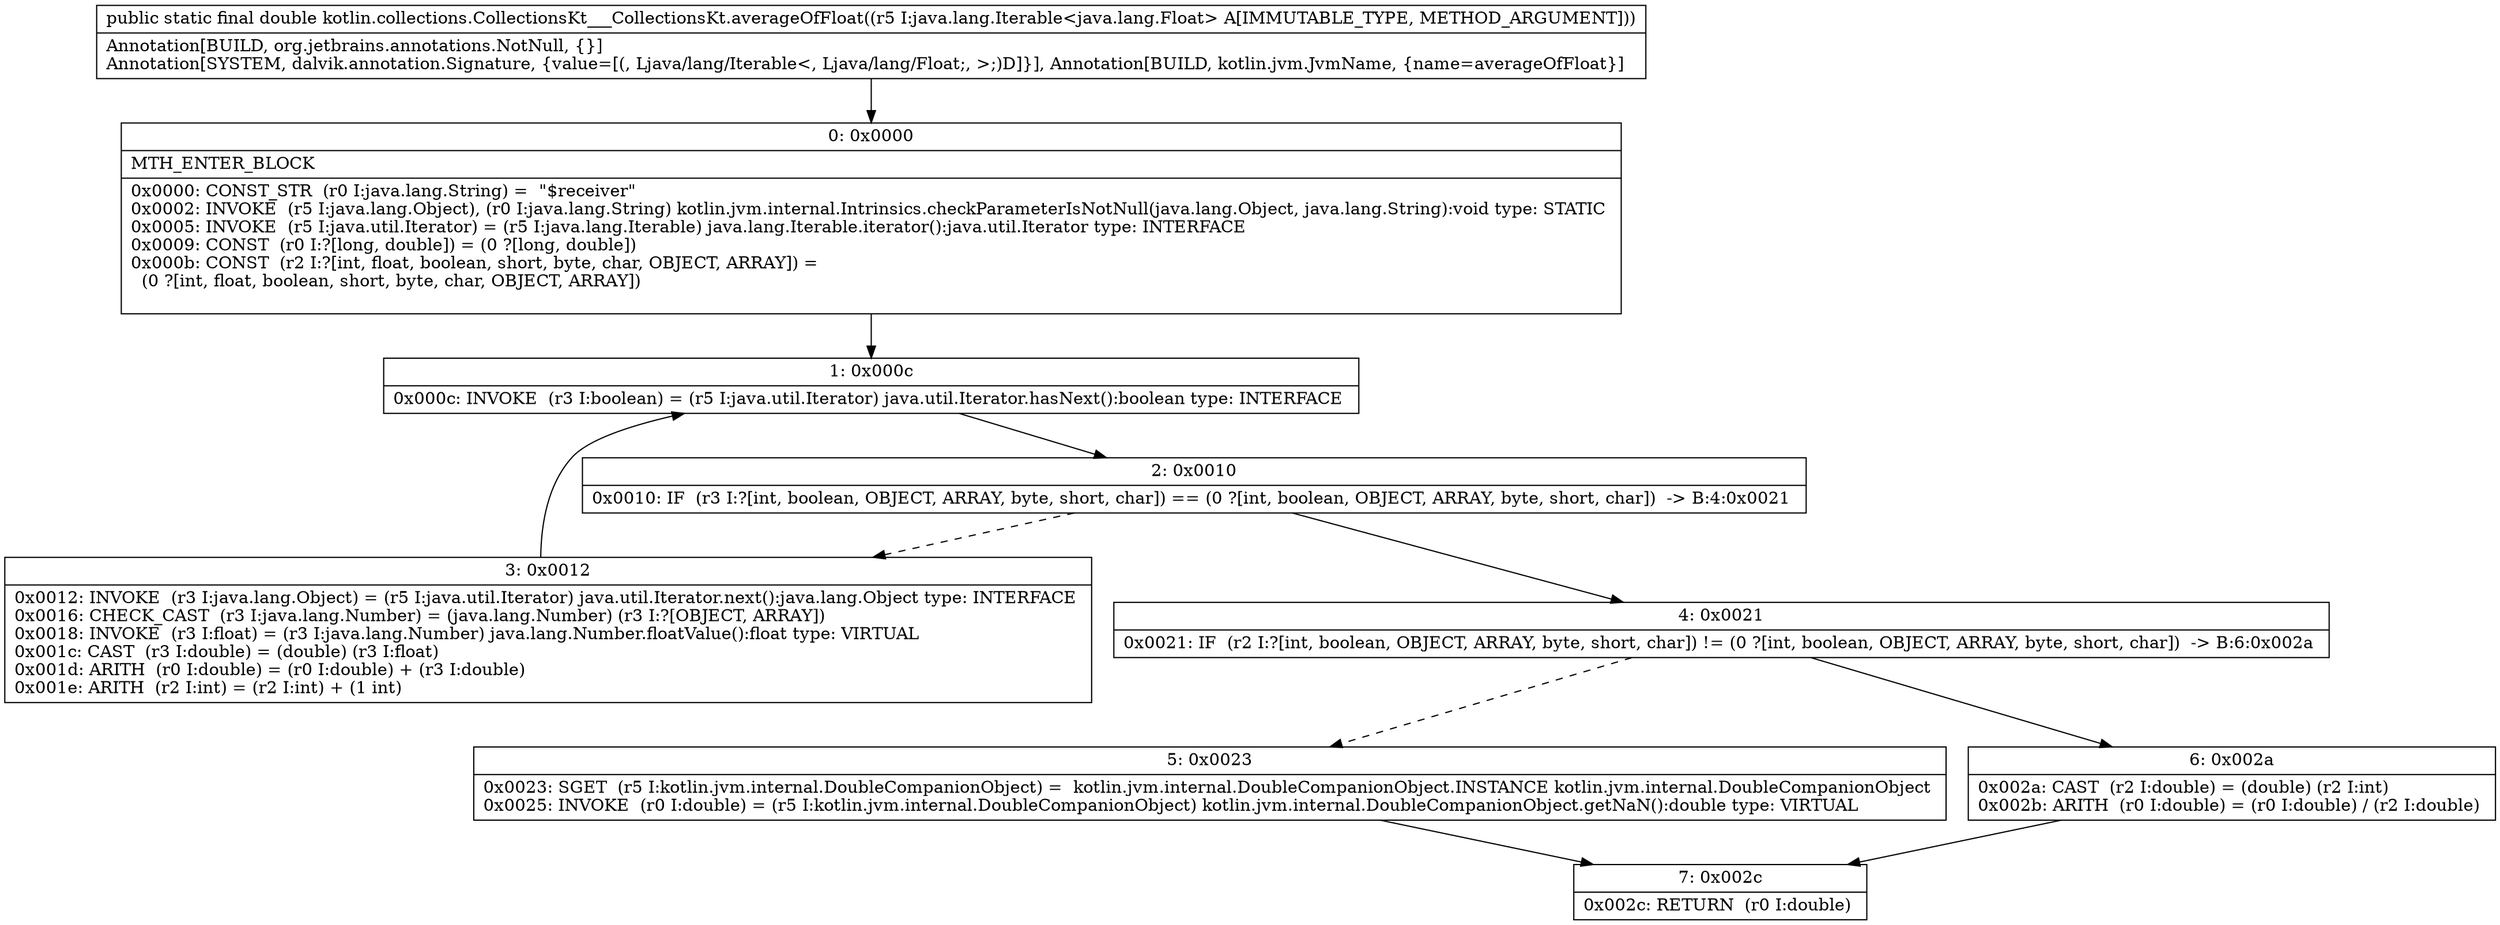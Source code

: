 digraph "CFG forkotlin.collections.CollectionsKt___CollectionsKt.averageOfFloat(Ljava\/lang\/Iterable;)D" {
Node_0 [shape=record,label="{0\:\ 0x0000|MTH_ENTER_BLOCK\l|0x0000: CONST_STR  (r0 I:java.lang.String) =  \"$receiver\" \l0x0002: INVOKE  (r5 I:java.lang.Object), (r0 I:java.lang.String) kotlin.jvm.internal.Intrinsics.checkParameterIsNotNull(java.lang.Object, java.lang.String):void type: STATIC \l0x0005: INVOKE  (r5 I:java.util.Iterator) = (r5 I:java.lang.Iterable) java.lang.Iterable.iterator():java.util.Iterator type: INTERFACE \l0x0009: CONST  (r0 I:?[long, double]) = (0 ?[long, double]) \l0x000b: CONST  (r2 I:?[int, float, boolean, short, byte, char, OBJECT, ARRAY]) = \l  (0 ?[int, float, boolean, short, byte, char, OBJECT, ARRAY])\l \l}"];
Node_1 [shape=record,label="{1\:\ 0x000c|0x000c: INVOKE  (r3 I:boolean) = (r5 I:java.util.Iterator) java.util.Iterator.hasNext():boolean type: INTERFACE \l}"];
Node_2 [shape=record,label="{2\:\ 0x0010|0x0010: IF  (r3 I:?[int, boolean, OBJECT, ARRAY, byte, short, char]) == (0 ?[int, boolean, OBJECT, ARRAY, byte, short, char])  \-\> B:4:0x0021 \l}"];
Node_3 [shape=record,label="{3\:\ 0x0012|0x0012: INVOKE  (r3 I:java.lang.Object) = (r5 I:java.util.Iterator) java.util.Iterator.next():java.lang.Object type: INTERFACE \l0x0016: CHECK_CAST  (r3 I:java.lang.Number) = (java.lang.Number) (r3 I:?[OBJECT, ARRAY]) \l0x0018: INVOKE  (r3 I:float) = (r3 I:java.lang.Number) java.lang.Number.floatValue():float type: VIRTUAL \l0x001c: CAST  (r3 I:double) = (double) (r3 I:float) \l0x001d: ARITH  (r0 I:double) = (r0 I:double) + (r3 I:double) \l0x001e: ARITH  (r2 I:int) = (r2 I:int) + (1 int) \l}"];
Node_4 [shape=record,label="{4\:\ 0x0021|0x0021: IF  (r2 I:?[int, boolean, OBJECT, ARRAY, byte, short, char]) != (0 ?[int, boolean, OBJECT, ARRAY, byte, short, char])  \-\> B:6:0x002a \l}"];
Node_5 [shape=record,label="{5\:\ 0x0023|0x0023: SGET  (r5 I:kotlin.jvm.internal.DoubleCompanionObject) =  kotlin.jvm.internal.DoubleCompanionObject.INSTANCE kotlin.jvm.internal.DoubleCompanionObject \l0x0025: INVOKE  (r0 I:double) = (r5 I:kotlin.jvm.internal.DoubleCompanionObject) kotlin.jvm.internal.DoubleCompanionObject.getNaN():double type: VIRTUAL \l}"];
Node_6 [shape=record,label="{6\:\ 0x002a|0x002a: CAST  (r2 I:double) = (double) (r2 I:int) \l0x002b: ARITH  (r0 I:double) = (r0 I:double) \/ (r2 I:double) \l}"];
Node_7 [shape=record,label="{7\:\ 0x002c|0x002c: RETURN  (r0 I:double) \l}"];
MethodNode[shape=record,label="{public static final double kotlin.collections.CollectionsKt___CollectionsKt.averageOfFloat((r5 I:java.lang.Iterable\<java.lang.Float\> A[IMMUTABLE_TYPE, METHOD_ARGUMENT]))  | Annotation[BUILD, org.jetbrains.annotations.NotNull, \{\}]\lAnnotation[SYSTEM, dalvik.annotation.Signature, \{value=[(, Ljava\/lang\/Iterable\<, Ljava\/lang\/Float;, \>;)D]\}], Annotation[BUILD, kotlin.jvm.JvmName, \{name=averageOfFloat\}]\l}"];
MethodNode -> Node_0;
Node_0 -> Node_1;
Node_1 -> Node_2;
Node_2 -> Node_3[style=dashed];
Node_2 -> Node_4;
Node_3 -> Node_1;
Node_4 -> Node_5[style=dashed];
Node_4 -> Node_6;
Node_5 -> Node_7;
Node_6 -> Node_7;
}

